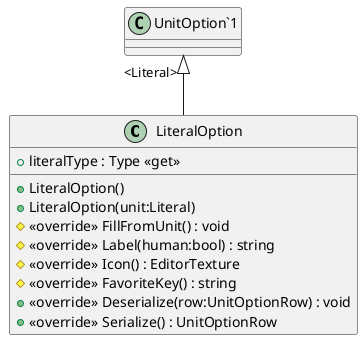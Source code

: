 @startuml
class LiteralOption {
    + LiteralOption()
    + LiteralOption(unit:Literal)
    + literalType : Type <<get>>
    # <<override>> FillFromUnit() : void
    # <<override>> Label(human:bool) : string
    # <<override>> Icon() : EditorTexture
    # <<override>> FavoriteKey() : string
    + <<override>> Deserialize(row:UnitOptionRow) : void
    + <<override>> Serialize() : UnitOptionRow
}
"UnitOption`1" "<Literal>" <|-- LiteralOption
@enduml
